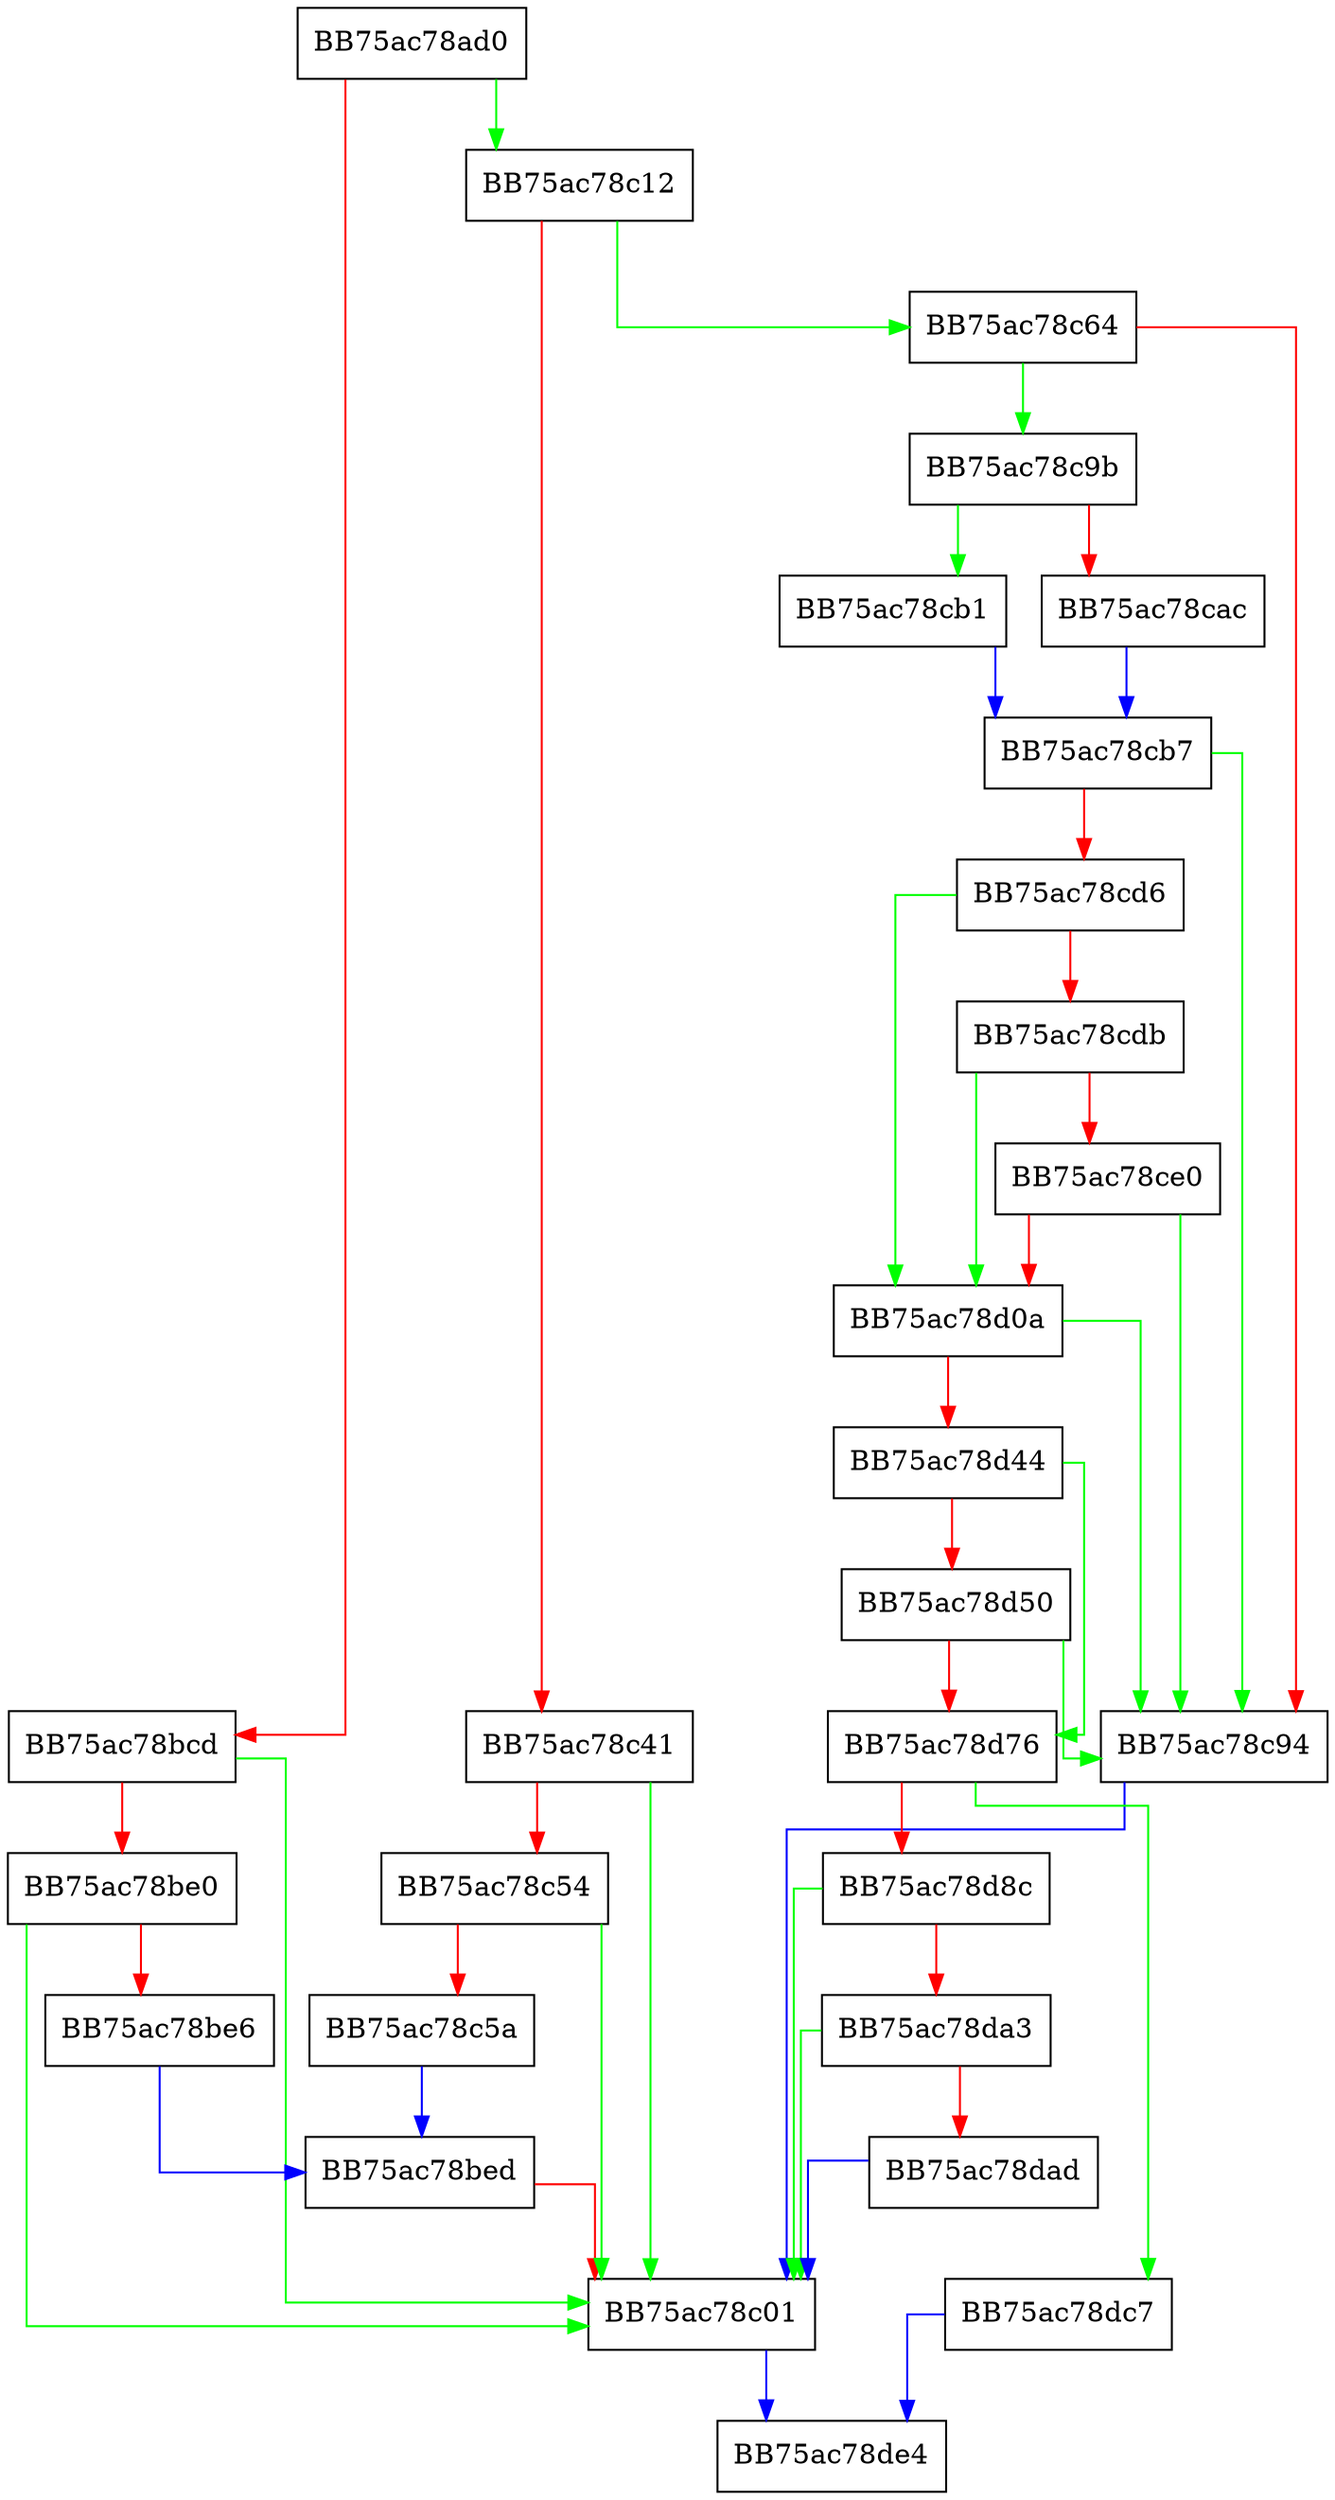 digraph AddFileReport {
  node [shape="box"];
  graph [splines=ortho];
  BB75ac78ad0 -> BB75ac78c12 [color="green"];
  BB75ac78ad0 -> BB75ac78bcd [color="red"];
  BB75ac78bcd -> BB75ac78c01 [color="green"];
  BB75ac78bcd -> BB75ac78be0 [color="red"];
  BB75ac78be0 -> BB75ac78c01 [color="green"];
  BB75ac78be0 -> BB75ac78be6 [color="red"];
  BB75ac78be6 -> BB75ac78bed [color="blue"];
  BB75ac78bed -> BB75ac78c01 [color="red"];
  BB75ac78c01 -> BB75ac78de4 [color="blue"];
  BB75ac78c12 -> BB75ac78c64 [color="green"];
  BB75ac78c12 -> BB75ac78c41 [color="red"];
  BB75ac78c41 -> BB75ac78c01 [color="green"];
  BB75ac78c41 -> BB75ac78c54 [color="red"];
  BB75ac78c54 -> BB75ac78c01 [color="green"];
  BB75ac78c54 -> BB75ac78c5a [color="red"];
  BB75ac78c5a -> BB75ac78bed [color="blue"];
  BB75ac78c64 -> BB75ac78c9b [color="green"];
  BB75ac78c64 -> BB75ac78c94 [color="red"];
  BB75ac78c94 -> BB75ac78c01 [color="blue"];
  BB75ac78c9b -> BB75ac78cb1 [color="green"];
  BB75ac78c9b -> BB75ac78cac [color="red"];
  BB75ac78cac -> BB75ac78cb7 [color="blue"];
  BB75ac78cb1 -> BB75ac78cb7 [color="blue"];
  BB75ac78cb7 -> BB75ac78c94 [color="green"];
  BB75ac78cb7 -> BB75ac78cd6 [color="red"];
  BB75ac78cd6 -> BB75ac78d0a [color="green"];
  BB75ac78cd6 -> BB75ac78cdb [color="red"];
  BB75ac78cdb -> BB75ac78d0a [color="green"];
  BB75ac78cdb -> BB75ac78ce0 [color="red"];
  BB75ac78ce0 -> BB75ac78c94 [color="green"];
  BB75ac78ce0 -> BB75ac78d0a [color="red"];
  BB75ac78d0a -> BB75ac78c94 [color="green"];
  BB75ac78d0a -> BB75ac78d44 [color="red"];
  BB75ac78d44 -> BB75ac78d76 [color="green"];
  BB75ac78d44 -> BB75ac78d50 [color="red"];
  BB75ac78d50 -> BB75ac78c94 [color="green"];
  BB75ac78d50 -> BB75ac78d76 [color="red"];
  BB75ac78d76 -> BB75ac78dc7 [color="green"];
  BB75ac78d76 -> BB75ac78d8c [color="red"];
  BB75ac78d8c -> BB75ac78c01 [color="green"];
  BB75ac78d8c -> BB75ac78da3 [color="red"];
  BB75ac78da3 -> BB75ac78c01 [color="green"];
  BB75ac78da3 -> BB75ac78dad [color="red"];
  BB75ac78dad -> BB75ac78c01 [color="blue"];
  BB75ac78dc7 -> BB75ac78de4 [color="blue"];
}